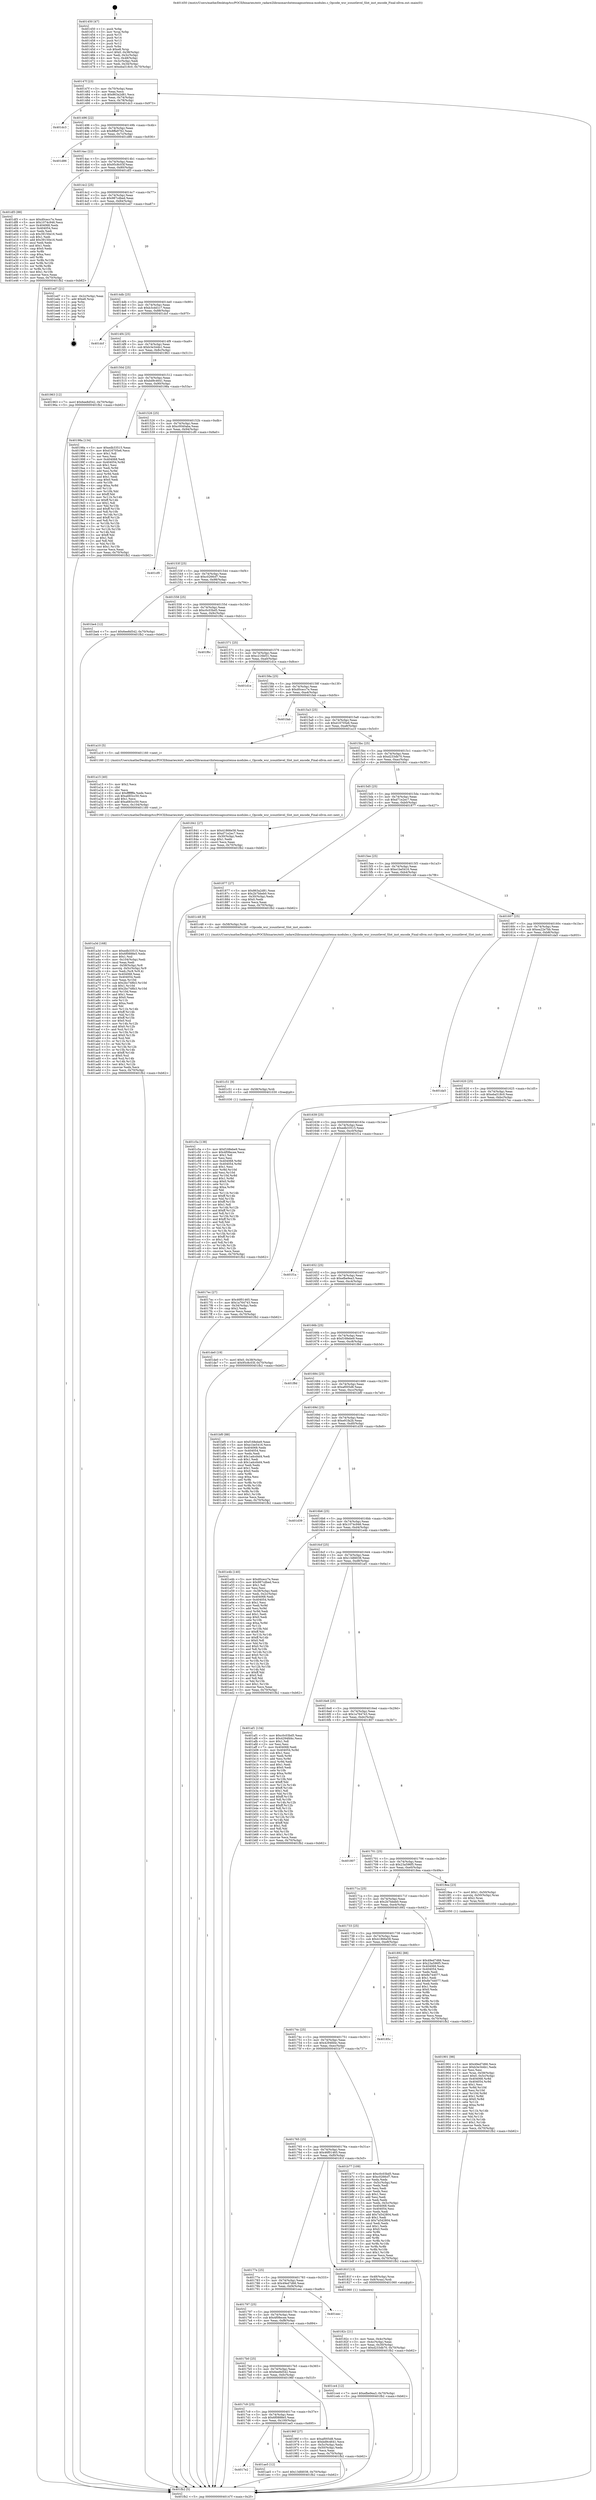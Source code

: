 digraph "0x401450" {
  label = "0x401450 (/mnt/c/Users/mathe/Desktop/tcc/POCII/binaries/extr_radare2librasmarchxtensagnuxtensa-modules.c_Opcode_wsr_icountlevel_Slot_inst_encode_Final-ollvm.out::main(0))"
  labelloc = "t"
  node[shape=record]

  Entry [label="",width=0.3,height=0.3,shape=circle,fillcolor=black,style=filled]
  "0x40147f" [label="{
     0x40147f [23]\l
     | [instrs]\l
     &nbsp;&nbsp;0x40147f \<+3\>: mov -0x70(%rbp),%eax\l
     &nbsp;&nbsp;0x401482 \<+2\>: mov %eax,%ecx\l
     &nbsp;&nbsp;0x401484 \<+6\>: sub $0x863a2d81,%ecx\l
     &nbsp;&nbsp;0x40148a \<+3\>: mov %eax,-0x74(%rbp)\l
     &nbsp;&nbsp;0x40148d \<+3\>: mov %ecx,-0x78(%rbp)\l
     &nbsp;&nbsp;0x401490 \<+6\>: je 0000000000401dc3 \<main+0x973\>\l
  }"]
  "0x401dc3" [label="{
     0x401dc3\l
  }", style=dashed]
  "0x401496" [label="{
     0x401496 [22]\l
     | [instrs]\l
     &nbsp;&nbsp;0x401496 \<+5\>: jmp 000000000040149b \<main+0x4b\>\l
     &nbsp;&nbsp;0x40149b \<+3\>: mov -0x74(%rbp),%eax\l
     &nbsp;&nbsp;0x40149e \<+5\>: sub $0x8ffa9762,%eax\l
     &nbsp;&nbsp;0x4014a3 \<+3\>: mov %eax,-0x7c(%rbp)\l
     &nbsp;&nbsp;0x4014a6 \<+6\>: je 0000000000401d86 \<main+0x936\>\l
  }"]
  Exit [label="",width=0.3,height=0.3,shape=circle,fillcolor=black,style=filled,peripheries=2]
  "0x401d86" [label="{
     0x401d86\l
  }", style=dashed]
  "0x4014ac" [label="{
     0x4014ac [22]\l
     | [instrs]\l
     &nbsp;&nbsp;0x4014ac \<+5\>: jmp 00000000004014b1 \<main+0x61\>\l
     &nbsp;&nbsp;0x4014b1 \<+3\>: mov -0x74(%rbp),%eax\l
     &nbsp;&nbsp;0x4014b4 \<+5\>: sub $0x95c8c03f,%eax\l
     &nbsp;&nbsp;0x4014b9 \<+3\>: mov %eax,-0x80(%rbp)\l
     &nbsp;&nbsp;0x4014bc \<+6\>: je 0000000000401df3 \<main+0x9a3\>\l
  }"]
  "0x401c5a" [label="{
     0x401c5a [138]\l
     | [instrs]\l
     &nbsp;&nbsp;0x401c5a \<+5\>: mov $0xf168ebe9,%eax\l
     &nbsp;&nbsp;0x401c5f \<+5\>: mov $0x4f08ecee,%ecx\l
     &nbsp;&nbsp;0x401c64 \<+2\>: mov $0x1,%dl\l
     &nbsp;&nbsp;0x401c66 \<+2\>: xor %esi,%esi\l
     &nbsp;&nbsp;0x401c68 \<+8\>: mov 0x404068,%r8d\l
     &nbsp;&nbsp;0x401c70 \<+8\>: mov 0x404054,%r9d\l
     &nbsp;&nbsp;0x401c78 \<+3\>: sub $0x1,%esi\l
     &nbsp;&nbsp;0x401c7b \<+3\>: mov %r8d,%r10d\l
     &nbsp;&nbsp;0x401c7e \<+3\>: add %esi,%r10d\l
     &nbsp;&nbsp;0x401c81 \<+4\>: imul %r10d,%r8d\l
     &nbsp;&nbsp;0x401c85 \<+4\>: and $0x1,%r8d\l
     &nbsp;&nbsp;0x401c89 \<+4\>: cmp $0x0,%r8d\l
     &nbsp;&nbsp;0x401c8d \<+4\>: sete %r11b\l
     &nbsp;&nbsp;0x401c91 \<+4\>: cmp $0xa,%r9d\l
     &nbsp;&nbsp;0x401c95 \<+3\>: setl %bl\l
     &nbsp;&nbsp;0x401c98 \<+3\>: mov %r11b,%r14b\l
     &nbsp;&nbsp;0x401c9b \<+4\>: xor $0xff,%r14b\l
     &nbsp;&nbsp;0x401c9f \<+3\>: mov %bl,%r15b\l
     &nbsp;&nbsp;0x401ca2 \<+4\>: xor $0xff,%r15b\l
     &nbsp;&nbsp;0x401ca6 \<+3\>: xor $0x1,%dl\l
     &nbsp;&nbsp;0x401ca9 \<+3\>: mov %r14b,%r12b\l
     &nbsp;&nbsp;0x401cac \<+4\>: and $0xff,%r12b\l
     &nbsp;&nbsp;0x401cb0 \<+3\>: and %dl,%r11b\l
     &nbsp;&nbsp;0x401cb3 \<+3\>: mov %r15b,%r13b\l
     &nbsp;&nbsp;0x401cb6 \<+4\>: and $0xff,%r13b\l
     &nbsp;&nbsp;0x401cba \<+2\>: and %dl,%bl\l
     &nbsp;&nbsp;0x401cbc \<+3\>: or %r11b,%r12b\l
     &nbsp;&nbsp;0x401cbf \<+3\>: or %bl,%r13b\l
     &nbsp;&nbsp;0x401cc2 \<+3\>: xor %r13b,%r12b\l
     &nbsp;&nbsp;0x401cc5 \<+3\>: or %r15b,%r14b\l
     &nbsp;&nbsp;0x401cc8 \<+4\>: xor $0xff,%r14b\l
     &nbsp;&nbsp;0x401ccc \<+3\>: or $0x1,%dl\l
     &nbsp;&nbsp;0x401ccf \<+3\>: and %dl,%r14b\l
     &nbsp;&nbsp;0x401cd2 \<+3\>: or %r14b,%r12b\l
     &nbsp;&nbsp;0x401cd5 \<+4\>: test $0x1,%r12b\l
     &nbsp;&nbsp;0x401cd9 \<+3\>: cmovne %ecx,%eax\l
     &nbsp;&nbsp;0x401cdc \<+3\>: mov %eax,-0x70(%rbp)\l
     &nbsp;&nbsp;0x401cdf \<+5\>: jmp 0000000000401fb2 \<main+0xb62\>\l
  }"]
  "0x401df3" [label="{
     0x401df3 [88]\l
     | [instrs]\l
     &nbsp;&nbsp;0x401df3 \<+5\>: mov $0xd0cecc7e,%eax\l
     &nbsp;&nbsp;0x401df8 \<+5\>: mov $0x1074c946,%ecx\l
     &nbsp;&nbsp;0x401dfd \<+7\>: mov 0x404068,%edx\l
     &nbsp;&nbsp;0x401e04 \<+7\>: mov 0x404054,%esi\l
     &nbsp;&nbsp;0x401e0b \<+2\>: mov %edx,%edi\l
     &nbsp;&nbsp;0x401e0d \<+6\>: sub $0x39150e16,%edi\l
     &nbsp;&nbsp;0x401e13 \<+3\>: sub $0x1,%edi\l
     &nbsp;&nbsp;0x401e16 \<+6\>: add $0x39150e16,%edi\l
     &nbsp;&nbsp;0x401e1c \<+3\>: imul %edi,%edx\l
     &nbsp;&nbsp;0x401e1f \<+3\>: and $0x1,%edx\l
     &nbsp;&nbsp;0x401e22 \<+3\>: cmp $0x0,%edx\l
     &nbsp;&nbsp;0x401e25 \<+4\>: sete %r8b\l
     &nbsp;&nbsp;0x401e29 \<+3\>: cmp $0xa,%esi\l
     &nbsp;&nbsp;0x401e2c \<+4\>: setl %r9b\l
     &nbsp;&nbsp;0x401e30 \<+3\>: mov %r8b,%r10b\l
     &nbsp;&nbsp;0x401e33 \<+3\>: and %r9b,%r10b\l
     &nbsp;&nbsp;0x401e36 \<+3\>: xor %r9b,%r8b\l
     &nbsp;&nbsp;0x401e39 \<+3\>: or %r8b,%r10b\l
     &nbsp;&nbsp;0x401e3c \<+4\>: test $0x1,%r10b\l
     &nbsp;&nbsp;0x401e40 \<+3\>: cmovne %ecx,%eax\l
     &nbsp;&nbsp;0x401e43 \<+3\>: mov %eax,-0x70(%rbp)\l
     &nbsp;&nbsp;0x401e46 \<+5\>: jmp 0000000000401fb2 \<main+0xb62\>\l
  }"]
  "0x4014c2" [label="{
     0x4014c2 [25]\l
     | [instrs]\l
     &nbsp;&nbsp;0x4014c2 \<+5\>: jmp 00000000004014c7 \<main+0x77\>\l
     &nbsp;&nbsp;0x4014c7 \<+3\>: mov -0x74(%rbp),%eax\l
     &nbsp;&nbsp;0x4014ca \<+5\>: sub $0x987cdbed,%eax\l
     &nbsp;&nbsp;0x4014cf \<+6\>: mov %eax,-0x84(%rbp)\l
     &nbsp;&nbsp;0x4014d5 \<+6\>: je 0000000000401ed7 \<main+0xa87\>\l
  }"]
  "0x401c51" [label="{
     0x401c51 [9]\l
     | [instrs]\l
     &nbsp;&nbsp;0x401c51 \<+4\>: mov -0x58(%rbp),%rdi\l
     &nbsp;&nbsp;0x401c55 \<+5\>: call 0000000000401030 \<free@plt\>\l
     | [calls]\l
     &nbsp;&nbsp;0x401030 \{1\} (unknown)\l
  }"]
  "0x401ed7" [label="{
     0x401ed7 [21]\l
     | [instrs]\l
     &nbsp;&nbsp;0x401ed7 \<+3\>: mov -0x2c(%rbp),%eax\l
     &nbsp;&nbsp;0x401eda \<+7\>: add $0xe8,%rsp\l
     &nbsp;&nbsp;0x401ee1 \<+1\>: pop %rbx\l
     &nbsp;&nbsp;0x401ee2 \<+2\>: pop %r12\l
     &nbsp;&nbsp;0x401ee4 \<+2\>: pop %r13\l
     &nbsp;&nbsp;0x401ee6 \<+2\>: pop %r14\l
     &nbsp;&nbsp;0x401ee8 \<+2\>: pop %r15\l
     &nbsp;&nbsp;0x401eea \<+1\>: pop %rbp\l
     &nbsp;&nbsp;0x401eeb \<+1\>: ret\l
  }"]
  "0x4014db" [label="{
     0x4014db [25]\l
     | [instrs]\l
     &nbsp;&nbsp;0x4014db \<+5\>: jmp 00000000004014e0 \<main+0x90\>\l
     &nbsp;&nbsp;0x4014e0 \<+3\>: mov -0x74(%rbp),%eax\l
     &nbsp;&nbsp;0x4014e3 \<+5\>: sub $0xb3cdd1c7,%eax\l
     &nbsp;&nbsp;0x4014e8 \<+6\>: mov %eax,-0x88(%rbp)\l
     &nbsp;&nbsp;0x4014ee \<+6\>: je 0000000000401dcf \<main+0x97f\>\l
  }"]
  "0x4017e2" [label="{
     0x4017e2\l
  }", style=dashed]
  "0x401dcf" [label="{
     0x401dcf\l
  }", style=dashed]
  "0x4014f4" [label="{
     0x4014f4 [25]\l
     | [instrs]\l
     &nbsp;&nbsp;0x4014f4 \<+5\>: jmp 00000000004014f9 \<main+0xa9\>\l
     &nbsp;&nbsp;0x4014f9 \<+3\>: mov -0x74(%rbp),%eax\l
     &nbsp;&nbsp;0x4014fc \<+5\>: sub $0xb3e344b1,%eax\l
     &nbsp;&nbsp;0x401501 \<+6\>: mov %eax,-0x8c(%rbp)\l
     &nbsp;&nbsp;0x401507 \<+6\>: je 0000000000401963 \<main+0x513\>\l
  }"]
  "0x401ae5" [label="{
     0x401ae5 [12]\l
     | [instrs]\l
     &nbsp;&nbsp;0x401ae5 \<+7\>: movl $0x13dfd038,-0x70(%rbp)\l
     &nbsp;&nbsp;0x401aec \<+5\>: jmp 0000000000401fb2 \<main+0xb62\>\l
  }"]
  "0x401963" [label="{
     0x401963 [12]\l
     | [instrs]\l
     &nbsp;&nbsp;0x401963 \<+7\>: movl $0x6ee8d542,-0x70(%rbp)\l
     &nbsp;&nbsp;0x40196a \<+5\>: jmp 0000000000401fb2 \<main+0xb62\>\l
  }"]
  "0x40150d" [label="{
     0x40150d [25]\l
     | [instrs]\l
     &nbsp;&nbsp;0x40150d \<+5\>: jmp 0000000000401512 \<main+0xc2\>\l
     &nbsp;&nbsp;0x401512 \<+3\>: mov -0x74(%rbp),%eax\l
     &nbsp;&nbsp;0x401515 \<+5\>: sub $0xbd9c4641,%eax\l
     &nbsp;&nbsp;0x40151a \<+6\>: mov %eax,-0x90(%rbp)\l
     &nbsp;&nbsp;0x401520 \<+6\>: je 000000000040198a \<main+0x53a\>\l
  }"]
  "0x401a3d" [label="{
     0x401a3d [168]\l
     | [instrs]\l
     &nbsp;&nbsp;0x401a3d \<+5\>: mov $0xedb33515,%ecx\l
     &nbsp;&nbsp;0x401a42 \<+5\>: mov $0x6f0888e5,%edx\l
     &nbsp;&nbsp;0x401a47 \<+3\>: mov $0x1,%sil\l
     &nbsp;&nbsp;0x401a4a \<+6\>: mov -0x104(%rbp),%edi\l
     &nbsp;&nbsp;0x401a50 \<+3\>: imul %eax,%edi\l
     &nbsp;&nbsp;0x401a53 \<+4\>: mov -0x58(%rbp),%r8\l
     &nbsp;&nbsp;0x401a57 \<+4\>: movslq -0x5c(%rbp),%r9\l
     &nbsp;&nbsp;0x401a5b \<+4\>: mov %edi,(%r8,%r9,4)\l
     &nbsp;&nbsp;0x401a5f \<+7\>: mov 0x404068,%eax\l
     &nbsp;&nbsp;0x401a66 \<+7\>: mov 0x404054,%edi\l
     &nbsp;&nbsp;0x401a6d \<+3\>: mov %eax,%r10d\l
     &nbsp;&nbsp;0x401a70 \<+7\>: sub $0x2bc748b3,%r10d\l
     &nbsp;&nbsp;0x401a77 \<+4\>: sub $0x1,%r10d\l
     &nbsp;&nbsp;0x401a7b \<+7\>: add $0x2bc748b3,%r10d\l
     &nbsp;&nbsp;0x401a82 \<+4\>: imul %r10d,%eax\l
     &nbsp;&nbsp;0x401a86 \<+3\>: and $0x1,%eax\l
     &nbsp;&nbsp;0x401a89 \<+3\>: cmp $0x0,%eax\l
     &nbsp;&nbsp;0x401a8c \<+4\>: sete %r11b\l
     &nbsp;&nbsp;0x401a90 \<+3\>: cmp $0xa,%edi\l
     &nbsp;&nbsp;0x401a93 \<+3\>: setl %bl\l
     &nbsp;&nbsp;0x401a96 \<+3\>: mov %r11b,%r14b\l
     &nbsp;&nbsp;0x401a99 \<+4\>: xor $0xff,%r14b\l
     &nbsp;&nbsp;0x401a9d \<+3\>: mov %bl,%r15b\l
     &nbsp;&nbsp;0x401aa0 \<+4\>: xor $0xff,%r15b\l
     &nbsp;&nbsp;0x401aa4 \<+4\>: xor $0x0,%sil\l
     &nbsp;&nbsp;0x401aa8 \<+3\>: mov %r14b,%r12b\l
     &nbsp;&nbsp;0x401aab \<+4\>: and $0x0,%r12b\l
     &nbsp;&nbsp;0x401aaf \<+3\>: and %sil,%r11b\l
     &nbsp;&nbsp;0x401ab2 \<+3\>: mov %r15b,%r13b\l
     &nbsp;&nbsp;0x401ab5 \<+4\>: and $0x0,%r13b\l
     &nbsp;&nbsp;0x401ab9 \<+3\>: and %sil,%bl\l
     &nbsp;&nbsp;0x401abc \<+3\>: or %r11b,%r12b\l
     &nbsp;&nbsp;0x401abf \<+3\>: or %bl,%r13b\l
     &nbsp;&nbsp;0x401ac2 \<+3\>: xor %r13b,%r12b\l
     &nbsp;&nbsp;0x401ac5 \<+3\>: or %r15b,%r14b\l
     &nbsp;&nbsp;0x401ac8 \<+4\>: xor $0xff,%r14b\l
     &nbsp;&nbsp;0x401acc \<+4\>: or $0x0,%sil\l
     &nbsp;&nbsp;0x401ad0 \<+3\>: and %sil,%r14b\l
     &nbsp;&nbsp;0x401ad3 \<+3\>: or %r14b,%r12b\l
     &nbsp;&nbsp;0x401ad6 \<+4\>: test $0x1,%r12b\l
     &nbsp;&nbsp;0x401ada \<+3\>: cmovne %edx,%ecx\l
     &nbsp;&nbsp;0x401add \<+3\>: mov %ecx,-0x70(%rbp)\l
     &nbsp;&nbsp;0x401ae0 \<+5\>: jmp 0000000000401fb2 \<main+0xb62\>\l
  }"]
  "0x40198a" [label="{
     0x40198a [134]\l
     | [instrs]\l
     &nbsp;&nbsp;0x40198a \<+5\>: mov $0xedb33515,%eax\l
     &nbsp;&nbsp;0x40198f \<+5\>: mov $0xd16705e6,%ecx\l
     &nbsp;&nbsp;0x401994 \<+2\>: mov $0x1,%dl\l
     &nbsp;&nbsp;0x401996 \<+2\>: xor %esi,%esi\l
     &nbsp;&nbsp;0x401998 \<+7\>: mov 0x404068,%edi\l
     &nbsp;&nbsp;0x40199f \<+8\>: mov 0x404054,%r8d\l
     &nbsp;&nbsp;0x4019a7 \<+3\>: sub $0x1,%esi\l
     &nbsp;&nbsp;0x4019aa \<+3\>: mov %edi,%r9d\l
     &nbsp;&nbsp;0x4019ad \<+3\>: add %esi,%r9d\l
     &nbsp;&nbsp;0x4019b0 \<+4\>: imul %r9d,%edi\l
     &nbsp;&nbsp;0x4019b4 \<+3\>: and $0x1,%edi\l
     &nbsp;&nbsp;0x4019b7 \<+3\>: cmp $0x0,%edi\l
     &nbsp;&nbsp;0x4019ba \<+4\>: sete %r10b\l
     &nbsp;&nbsp;0x4019be \<+4\>: cmp $0xa,%r8d\l
     &nbsp;&nbsp;0x4019c2 \<+4\>: setl %r11b\l
     &nbsp;&nbsp;0x4019c6 \<+3\>: mov %r10b,%bl\l
     &nbsp;&nbsp;0x4019c9 \<+3\>: xor $0xff,%bl\l
     &nbsp;&nbsp;0x4019cc \<+3\>: mov %r11b,%r14b\l
     &nbsp;&nbsp;0x4019cf \<+4\>: xor $0xff,%r14b\l
     &nbsp;&nbsp;0x4019d3 \<+3\>: xor $0x1,%dl\l
     &nbsp;&nbsp;0x4019d6 \<+3\>: mov %bl,%r15b\l
     &nbsp;&nbsp;0x4019d9 \<+4\>: and $0xff,%r15b\l
     &nbsp;&nbsp;0x4019dd \<+3\>: and %dl,%r10b\l
     &nbsp;&nbsp;0x4019e0 \<+3\>: mov %r14b,%r12b\l
     &nbsp;&nbsp;0x4019e3 \<+4\>: and $0xff,%r12b\l
     &nbsp;&nbsp;0x4019e7 \<+3\>: and %dl,%r11b\l
     &nbsp;&nbsp;0x4019ea \<+3\>: or %r10b,%r15b\l
     &nbsp;&nbsp;0x4019ed \<+3\>: or %r11b,%r12b\l
     &nbsp;&nbsp;0x4019f0 \<+3\>: xor %r12b,%r15b\l
     &nbsp;&nbsp;0x4019f3 \<+3\>: or %r14b,%bl\l
     &nbsp;&nbsp;0x4019f6 \<+3\>: xor $0xff,%bl\l
     &nbsp;&nbsp;0x4019f9 \<+3\>: or $0x1,%dl\l
     &nbsp;&nbsp;0x4019fc \<+2\>: and %dl,%bl\l
     &nbsp;&nbsp;0x4019fe \<+3\>: or %bl,%r15b\l
     &nbsp;&nbsp;0x401a01 \<+4\>: test $0x1,%r15b\l
     &nbsp;&nbsp;0x401a05 \<+3\>: cmovne %ecx,%eax\l
     &nbsp;&nbsp;0x401a08 \<+3\>: mov %eax,-0x70(%rbp)\l
     &nbsp;&nbsp;0x401a0b \<+5\>: jmp 0000000000401fb2 \<main+0xb62\>\l
  }"]
  "0x401526" [label="{
     0x401526 [25]\l
     | [instrs]\l
     &nbsp;&nbsp;0x401526 \<+5\>: jmp 000000000040152b \<main+0xdb\>\l
     &nbsp;&nbsp;0x40152b \<+3\>: mov -0x74(%rbp),%eax\l
     &nbsp;&nbsp;0x40152e \<+5\>: sub $0xc0040aba,%eax\l
     &nbsp;&nbsp;0x401533 \<+6\>: mov %eax,-0x94(%rbp)\l
     &nbsp;&nbsp;0x401539 \<+6\>: je 0000000000401cf0 \<main+0x8a0\>\l
  }"]
  "0x401a15" [label="{
     0x401a15 [40]\l
     | [instrs]\l
     &nbsp;&nbsp;0x401a15 \<+5\>: mov $0x2,%ecx\l
     &nbsp;&nbsp;0x401a1a \<+1\>: cltd\l
     &nbsp;&nbsp;0x401a1b \<+2\>: idiv %ecx\l
     &nbsp;&nbsp;0x401a1d \<+6\>: imul $0xfffffffe,%edx,%ecx\l
     &nbsp;&nbsp;0x401a23 \<+6\>: sub $0xa683cc50,%ecx\l
     &nbsp;&nbsp;0x401a29 \<+3\>: add $0x1,%ecx\l
     &nbsp;&nbsp;0x401a2c \<+6\>: add $0xa683cc50,%ecx\l
     &nbsp;&nbsp;0x401a32 \<+6\>: mov %ecx,-0x104(%rbp)\l
     &nbsp;&nbsp;0x401a38 \<+5\>: call 0000000000401160 \<next_i\>\l
     | [calls]\l
     &nbsp;&nbsp;0x401160 \{1\} (/mnt/c/Users/mathe/Desktop/tcc/POCII/binaries/extr_radare2librasmarchxtensagnuxtensa-modules.c_Opcode_wsr_icountlevel_Slot_inst_encode_Final-ollvm.out::next_i)\l
  }"]
  "0x401cf0" [label="{
     0x401cf0\l
  }", style=dashed]
  "0x40153f" [label="{
     0x40153f [25]\l
     | [instrs]\l
     &nbsp;&nbsp;0x40153f \<+5\>: jmp 0000000000401544 \<main+0xf4\>\l
     &nbsp;&nbsp;0x401544 \<+3\>: mov -0x74(%rbp),%eax\l
     &nbsp;&nbsp;0x401547 \<+5\>: sub $0xc0266cf7,%eax\l
     &nbsp;&nbsp;0x40154c \<+6\>: mov %eax,-0x98(%rbp)\l
     &nbsp;&nbsp;0x401552 \<+6\>: je 0000000000401be4 \<main+0x794\>\l
  }"]
  "0x4017c9" [label="{
     0x4017c9 [25]\l
     | [instrs]\l
     &nbsp;&nbsp;0x4017c9 \<+5\>: jmp 00000000004017ce \<main+0x37e\>\l
     &nbsp;&nbsp;0x4017ce \<+3\>: mov -0x74(%rbp),%eax\l
     &nbsp;&nbsp;0x4017d1 \<+5\>: sub $0x6f0888e5,%eax\l
     &nbsp;&nbsp;0x4017d6 \<+6\>: mov %eax,-0x100(%rbp)\l
     &nbsp;&nbsp;0x4017dc \<+6\>: je 0000000000401ae5 \<main+0x695\>\l
  }"]
  "0x401be4" [label="{
     0x401be4 [12]\l
     | [instrs]\l
     &nbsp;&nbsp;0x401be4 \<+7\>: movl $0x6ee8d542,-0x70(%rbp)\l
     &nbsp;&nbsp;0x401beb \<+5\>: jmp 0000000000401fb2 \<main+0xb62\>\l
  }"]
  "0x401558" [label="{
     0x401558 [25]\l
     | [instrs]\l
     &nbsp;&nbsp;0x401558 \<+5\>: jmp 000000000040155d \<main+0x10d\>\l
     &nbsp;&nbsp;0x40155d \<+3\>: mov -0x74(%rbp),%eax\l
     &nbsp;&nbsp;0x401560 \<+5\>: sub $0xc0c03bd5,%eax\l
     &nbsp;&nbsp;0x401565 \<+6\>: mov %eax,-0x9c(%rbp)\l
     &nbsp;&nbsp;0x40156b \<+6\>: je 0000000000401f6c \<main+0xb1c\>\l
  }"]
  "0x40196f" [label="{
     0x40196f [27]\l
     | [instrs]\l
     &nbsp;&nbsp;0x40196f \<+5\>: mov $0xaf005d8,%eax\l
     &nbsp;&nbsp;0x401974 \<+5\>: mov $0xbd9c4641,%ecx\l
     &nbsp;&nbsp;0x401979 \<+3\>: mov -0x5c(%rbp),%edx\l
     &nbsp;&nbsp;0x40197c \<+3\>: cmp -0x50(%rbp),%edx\l
     &nbsp;&nbsp;0x40197f \<+3\>: cmovl %ecx,%eax\l
     &nbsp;&nbsp;0x401982 \<+3\>: mov %eax,-0x70(%rbp)\l
     &nbsp;&nbsp;0x401985 \<+5\>: jmp 0000000000401fb2 \<main+0xb62\>\l
  }"]
  "0x401f6c" [label="{
     0x401f6c\l
  }", style=dashed]
  "0x401571" [label="{
     0x401571 [25]\l
     | [instrs]\l
     &nbsp;&nbsp;0x401571 \<+5\>: jmp 0000000000401576 \<main+0x126\>\l
     &nbsp;&nbsp;0x401576 \<+3\>: mov -0x74(%rbp),%eax\l
     &nbsp;&nbsp;0x401579 \<+5\>: sub $0xc216bf31,%eax\l
     &nbsp;&nbsp;0x40157e \<+6\>: mov %eax,-0xa0(%rbp)\l
     &nbsp;&nbsp;0x401584 \<+6\>: je 0000000000401d1e \<main+0x8ce\>\l
  }"]
  "0x4017b0" [label="{
     0x4017b0 [25]\l
     | [instrs]\l
     &nbsp;&nbsp;0x4017b0 \<+5\>: jmp 00000000004017b5 \<main+0x365\>\l
     &nbsp;&nbsp;0x4017b5 \<+3\>: mov -0x74(%rbp),%eax\l
     &nbsp;&nbsp;0x4017b8 \<+5\>: sub $0x6ee8d542,%eax\l
     &nbsp;&nbsp;0x4017bd \<+6\>: mov %eax,-0xfc(%rbp)\l
     &nbsp;&nbsp;0x4017c3 \<+6\>: je 000000000040196f \<main+0x51f\>\l
  }"]
  "0x401d1e" [label="{
     0x401d1e\l
  }", style=dashed]
  "0x40158a" [label="{
     0x40158a [25]\l
     | [instrs]\l
     &nbsp;&nbsp;0x40158a \<+5\>: jmp 000000000040158f \<main+0x13f\>\l
     &nbsp;&nbsp;0x40158f \<+3\>: mov -0x74(%rbp),%eax\l
     &nbsp;&nbsp;0x401592 \<+5\>: sub $0xd0cecc7e,%eax\l
     &nbsp;&nbsp;0x401597 \<+6\>: mov %eax,-0xa4(%rbp)\l
     &nbsp;&nbsp;0x40159d \<+6\>: je 0000000000401fab \<main+0xb5b\>\l
  }"]
  "0x401ce4" [label="{
     0x401ce4 [12]\l
     | [instrs]\l
     &nbsp;&nbsp;0x401ce4 \<+7\>: movl $0xefbe9ea3,-0x70(%rbp)\l
     &nbsp;&nbsp;0x401ceb \<+5\>: jmp 0000000000401fb2 \<main+0xb62\>\l
  }"]
  "0x401fab" [label="{
     0x401fab\l
  }", style=dashed]
  "0x4015a3" [label="{
     0x4015a3 [25]\l
     | [instrs]\l
     &nbsp;&nbsp;0x4015a3 \<+5\>: jmp 00000000004015a8 \<main+0x158\>\l
     &nbsp;&nbsp;0x4015a8 \<+3\>: mov -0x74(%rbp),%eax\l
     &nbsp;&nbsp;0x4015ab \<+5\>: sub $0xd16705e6,%eax\l
     &nbsp;&nbsp;0x4015b0 \<+6\>: mov %eax,-0xa8(%rbp)\l
     &nbsp;&nbsp;0x4015b6 \<+6\>: je 0000000000401a10 \<main+0x5c0\>\l
  }"]
  "0x401797" [label="{
     0x401797 [25]\l
     | [instrs]\l
     &nbsp;&nbsp;0x401797 \<+5\>: jmp 000000000040179c \<main+0x34c\>\l
     &nbsp;&nbsp;0x40179c \<+3\>: mov -0x74(%rbp),%eax\l
     &nbsp;&nbsp;0x40179f \<+5\>: sub $0x4f08ecee,%eax\l
     &nbsp;&nbsp;0x4017a4 \<+6\>: mov %eax,-0xf8(%rbp)\l
     &nbsp;&nbsp;0x4017aa \<+6\>: je 0000000000401ce4 \<main+0x894\>\l
  }"]
  "0x401a10" [label="{
     0x401a10 [5]\l
     | [instrs]\l
     &nbsp;&nbsp;0x401a10 \<+5\>: call 0000000000401160 \<next_i\>\l
     | [calls]\l
     &nbsp;&nbsp;0x401160 \{1\} (/mnt/c/Users/mathe/Desktop/tcc/POCII/binaries/extr_radare2librasmarchxtensagnuxtensa-modules.c_Opcode_wsr_icountlevel_Slot_inst_encode_Final-ollvm.out::next_i)\l
  }"]
  "0x4015bc" [label="{
     0x4015bc [25]\l
     | [instrs]\l
     &nbsp;&nbsp;0x4015bc \<+5\>: jmp 00000000004015c1 \<main+0x171\>\l
     &nbsp;&nbsp;0x4015c1 \<+3\>: mov -0x74(%rbp),%eax\l
     &nbsp;&nbsp;0x4015c4 \<+5\>: sub $0xd233db70,%eax\l
     &nbsp;&nbsp;0x4015c9 \<+6\>: mov %eax,-0xac(%rbp)\l
     &nbsp;&nbsp;0x4015cf \<+6\>: je 0000000000401841 \<main+0x3f1\>\l
  }"]
  "0x401eec" [label="{
     0x401eec\l
  }", style=dashed]
  "0x401841" [label="{
     0x401841 [27]\l
     | [instrs]\l
     &nbsp;&nbsp;0x401841 \<+5\>: mov $0x41866e58,%eax\l
     &nbsp;&nbsp;0x401846 \<+5\>: mov $0xd71e2ec7,%ecx\l
     &nbsp;&nbsp;0x40184b \<+3\>: mov -0x30(%rbp),%edx\l
     &nbsp;&nbsp;0x40184e \<+3\>: cmp $0x1,%edx\l
     &nbsp;&nbsp;0x401851 \<+3\>: cmovl %ecx,%eax\l
     &nbsp;&nbsp;0x401854 \<+3\>: mov %eax,-0x70(%rbp)\l
     &nbsp;&nbsp;0x401857 \<+5\>: jmp 0000000000401fb2 \<main+0xb62\>\l
  }"]
  "0x4015d5" [label="{
     0x4015d5 [25]\l
     | [instrs]\l
     &nbsp;&nbsp;0x4015d5 \<+5\>: jmp 00000000004015da \<main+0x18a\>\l
     &nbsp;&nbsp;0x4015da \<+3\>: mov -0x74(%rbp),%eax\l
     &nbsp;&nbsp;0x4015dd \<+5\>: sub $0xd71e2ec7,%eax\l
     &nbsp;&nbsp;0x4015e2 \<+6\>: mov %eax,-0xb0(%rbp)\l
     &nbsp;&nbsp;0x4015e8 \<+6\>: je 0000000000401877 \<main+0x427\>\l
  }"]
  "0x401901" [label="{
     0x401901 [98]\l
     | [instrs]\l
     &nbsp;&nbsp;0x401901 \<+5\>: mov $0x49ed7d66,%ecx\l
     &nbsp;&nbsp;0x401906 \<+5\>: mov $0xb3e344b1,%edx\l
     &nbsp;&nbsp;0x40190b \<+2\>: xor %esi,%esi\l
     &nbsp;&nbsp;0x40190d \<+4\>: mov %rax,-0x58(%rbp)\l
     &nbsp;&nbsp;0x401911 \<+7\>: movl $0x0,-0x5c(%rbp)\l
     &nbsp;&nbsp;0x401918 \<+8\>: mov 0x404068,%r8d\l
     &nbsp;&nbsp;0x401920 \<+8\>: mov 0x404054,%r9d\l
     &nbsp;&nbsp;0x401928 \<+3\>: sub $0x1,%esi\l
     &nbsp;&nbsp;0x40192b \<+3\>: mov %r8d,%r10d\l
     &nbsp;&nbsp;0x40192e \<+3\>: add %esi,%r10d\l
     &nbsp;&nbsp;0x401931 \<+4\>: imul %r10d,%r8d\l
     &nbsp;&nbsp;0x401935 \<+4\>: and $0x1,%r8d\l
     &nbsp;&nbsp;0x401939 \<+4\>: cmp $0x0,%r8d\l
     &nbsp;&nbsp;0x40193d \<+4\>: sete %r11b\l
     &nbsp;&nbsp;0x401941 \<+4\>: cmp $0xa,%r9d\l
     &nbsp;&nbsp;0x401945 \<+3\>: setl %bl\l
     &nbsp;&nbsp;0x401948 \<+3\>: mov %r11b,%r14b\l
     &nbsp;&nbsp;0x40194b \<+3\>: and %bl,%r14b\l
     &nbsp;&nbsp;0x40194e \<+3\>: xor %bl,%r11b\l
     &nbsp;&nbsp;0x401951 \<+3\>: or %r11b,%r14b\l
     &nbsp;&nbsp;0x401954 \<+4\>: test $0x1,%r14b\l
     &nbsp;&nbsp;0x401958 \<+3\>: cmovne %edx,%ecx\l
     &nbsp;&nbsp;0x40195b \<+3\>: mov %ecx,-0x70(%rbp)\l
     &nbsp;&nbsp;0x40195e \<+5\>: jmp 0000000000401fb2 \<main+0xb62\>\l
  }"]
  "0x401877" [label="{
     0x401877 [27]\l
     | [instrs]\l
     &nbsp;&nbsp;0x401877 \<+5\>: mov $0x863a2d81,%eax\l
     &nbsp;&nbsp;0x40187c \<+5\>: mov $0x2b7bbeb0,%ecx\l
     &nbsp;&nbsp;0x401881 \<+3\>: mov -0x30(%rbp),%edx\l
     &nbsp;&nbsp;0x401884 \<+3\>: cmp $0x0,%edx\l
     &nbsp;&nbsp;0x401887 \<+3\>: cmove %ecx,%eax\l
     &nbsp;&nbsp;0x40188a \<+3\>: mov %eax,-0x70(%rbp)\l
     &nbsp;&nbsp;0x40188d \<+5\>: jmp 0000000000401fb2 \<main+0xb62\>\l
  }"]
  "0x4015ee" [label="{
     0x4015ee [25]\l
     | [instrs]\l
     &nbsp;&nbsp;0x4015ee \<+5\>: jmp 00000000004015f3 \<main+0x1a3\>\l
     &nbsp;&nbsp;0x4015f3 \<+3\>: mov -0x74(%rbp),%eax\l
     &nbsp;&nbsp;0x4015f6 \<+5\>: sub $0xe1be5416,%eax\l
     &nbsp;&nbsp;0x4015fb \<+6\>: mov %eax,-0xb4(%rbp)\l
     &nbsp;&nbsp;0x401601 \<+6\>: je 0000000000401c48 \<main+0x7f8\>\l
  }"]
  "0x40182c" [label="{
     0x40182c [21]\l
     | [instrs]\l
     &nbsp;&nbsp;0x40182c \<+3\>: mov %eax,-0x4c(%rbp)\l
     &nbsp;&nbsp;0x40182f \<+3\>: mov -0x4c(%rbp),%eax\l
     &nbsp;&nbsp;0x401832 \<+3\>: mov %eax,-0x30(%rbp)\l
     &nbsp;&nbsp;0x401835 \<+7\>: movl $0xd233db70,-0x70(%rbp)\l
     &nbsp;&nbsp;0x40183c \<+5\>: jmp 0000000000401fb2 \<main+0xb62\>\l
  }"]
  "0x401c48" [label="{
     0x401c48 [9]\l
     | [instrs]\l
     &nbsp;&nbsp;0x401c48 \<+4\>: mov -0x58(%rbp),%rdi\l
     &nbsp;&nbsp;0x401c4c \<+5\>: call 0000000000401240 \<Opcode_wsr_icountlevel_Slot_inst_encode\>\l
     | [calls]\l
     &nbsp;&nbsp;0x401240 \{1\} (/mnt/c/Users/mathe/Desktop/tcc/POCII/binaries/extr_radare2librasmarchxtensagnuxtensa-modules.c_Opcode_wsr_icountlevel_Slot_inst_encode_Final-ollvm.out::Opcode_wsr_icountlevel_Slot_inst_encode)\l
  }"]
  "0x401607" [label="{
     0x401607 [25]\l
     | [instrs]\l
     &nbsp;&nbsp;0x401607 \<+5\>: jmp 000000000040160c \<main+0x1bc\>\l
     &nbsp;&nbsp;0x40160c \<+3\>: mov -0x74(%rbp),%eax\l
     &nbsp;&nbsp;0x40160f \<+5\>: sub $0xea22e7bb,%eax\l
     &nbsp;&nbsp;0x401614 \<+6\>: mov %eax,-0xb8(%rbp)\l
     &nbsp;&nbsp;0x40161a \<+6\>: je 0000000000401da5 \<main+0x955\>\l
  }"]
  "0x40177e" [label="{
     0x40177e [25]\l
     | [instrs]\l
     &nbsp;&nbsp;0x40177e \<+5\>: jmp 0000000000401783 \<main+0x333\>\l
     &nbsp;&nbsp;0x401783 \<+3\>: mov -0x74(%rbp),%eax\l
     &nbsp;&nbsp;0x401786 \<+5\>: sub $0x49ed7d66,%eax\l
     &nbsp;&nbsp;0x40178b \<+6\>: mov %eax,-0xf4(%rbp)\l
     &nbsp;&nbsp;0x401791 \<+6\>: je 0000000000401eec \<main+0xa9c\>\l
  }"]
  "0x401da5" [label="{
     0x401da5\l
  }", style=dashed]
  "0x401620" [label="{
     0x401620 [25]\l
     | [instrs]\l
     &nbsp;&nbsp;0x401620 \<+5\>: jmp 0000000000401625 \<main+0x1d5\>\l
     &nbsp;&nbsp;0x401625 \<+3\>: mov -0x74(%rbp),%eax\l
     &nbsp;&nbsp;0x401628 \<+5\>: sub $0xeba518c0,%eax\l
     &nbsp;&nbsp;0x40162d \<+6\>: mov %eax,-0xbc(%rbp)\l
     &nbsp;&nbsp;0x401633 \<+6\>: je 00000000004017ec \<main+0x39c\>\l
  }"]
  "0x40181f" [label="{
     0x40181f [13]\l
     | [instrs]\l
     &nbsp;&nbsp;0x40181f \<+4\>: mov -0x48(%rbp),%rax\l
     &nbsp;&nbsp;0x401823 \<+4\>: mov 0x8(%rax),%rdi\l
     &nbsp;&nbsp;0x401827 \<+5\>: call 0000000000401060 \<atoi@plt\>\l
     | [calls]\l
     &nbsp;&nbsp;0x401060 \{1\} (unknown)\l
  }"]
  "0x4017ec" [label="{
     0x4017ec [27]\l
     | [instrs]\l
     &nbsp;&nbsp;0x4017ec \<+5\>: mov $0x46f01465,%eax\l
     &nbsp;&nbsp;0x4017f1 \<+5\>: mov $0x1a764743,%ecx\l
     &nbsp;&nbsp;0x4017f6 \<+3\>: mov -0x34(%rbp),%edx\l
     &nbsp;&nbsp;0x4017f9 \<+3\>: cmp $0x2,%edx\l
     &nbsp;&nbsp;0x4017fc \<+3\>: cmovne %ecx,%eax\l
     &nbsp;&nbsp;0x4017ff \<+3\>: mov %eax,-0x70(%rbp)\l
     &nbsp;&nbsp;0x401802 \<+5\>: jmp 0000000000401fb2 \<main+0xb62\>\l
  }"]
  "0x401639" [label="{
     0x401639 [25]\l
     | [instrs]\l
     &nbsp;&nbsp;0x401639 \<+5\>: jmp 000000000040163e \<main+0x1ee\>\l
     &nbsp;&nbsp;0x40163e \<+3\>: mov -0x74(%rbp),%eax\l
     &nbsp;&nbsp;0x401641 \<+5\>: sub $0xedb33515,%eax\l
     &nbsp;&nbsp;0x401646 \<+6\>: mov %eax,-0xc0(%rbp)\l
     &nbsp;&nbsp;0x40164c \<+6\>: je 0000000000401f1a \<main+0xaca\>\l
  }"]
  "0x401fb2" [label="{
     0x401fb2 [5]\l
     | [instrs]\l
     &nbsp;&nbsp;0x401fb2 \<+5\>: jmp 000000000040147f \<main+0x2f\>\l
  }"]
  "0x401450" [label="{
     0x401450 [47]\l
     | [instrs]\l
     &nbsp;&nbsp;0x401450 \<+1\>: push %rbp\l
     &nbsp;&nbsp;0x401451 \<+3\>: mov %rsp,%rbp\l
     &nbsp;&nbsp;0x401454 \<+2\>: push %r15\l
     &nbsp;&nbsp;0x401456 \<+2\>: push %r14\l
     &nbsp;&nbsp;0x401458 \<+2\>: push %r13\l
     &nbsp;&nbsp;0x40145a \<+2\>: push %r12\l
     &nbsp;&nbsp;0x40145c \<+1\>: push %rbx\l
     &nbsp;&nbsp;0x40145d \<+7\>: sub $0xe8,%rsp\l
     &nbsp;&nbsp;0x401464 \<+7\>: movl $0x0,-0x38(%rbp)\l
     &nbsp;&nbsp;0x40146b \<+3\>: mov %edi,-0x3c(%rbp)\l
     &nbsp;&nbsp;0x40146e \<+4\>: mov %rsi,-0x48(%rbp)\l
     &nbsp;&nbsp;0x401472 \<+3\>: mov -0x3c(%rbp),%edi\l
     &nbsp;&nbsp;0x401475 \<+3\>: mov %edi,-0x34(%rbp)\l
     &nbsp;&nbsp;0x401478 \<+7\>: movl $0xeba518c0,-0x70(%rbp)\l
  }"]
  "0x401765" [label="{
     0x401765 [25]\l
     | [instrs]\l
     &nbsp;&nbsp;0x401765 \<+5\>: jmp 000000000040176a \<main+0x31a\>\l
     &nbsp;&nbsp;0x40176a \<+3\>: mov -0x74(%rbp),%eax\l
     &nbsp;&nbsp;0x40176d \<+5\>: sub $0x46f01465,%eax\l
     &nbsp;&nbsp;0x401772 \<+6\>: mov %eax,-0xf0(%rbp)\l
     &nbsp;&nbsp;0x401778 \<+6\>: je 000000000040181f \<main+0x3cf\>\l
  }"]
  "0x401f1a" [label="{
     0x401f1a\l
  }", style=dashed]
  "0x401652" [label="{
     0x401652 [25]\l
     | [instrs]\l
     &nbsp;&nbsp;0x401652 \<+5\>: jmp 0000000000401657 \<main+0x207\>\l
     &nbsp;&nbsp;0x401657 \<+3\>: mov -0x74(%rbp),%eax\l
     &nbsp;&nbsp;0x40165a \<+5\>: sub $0xefbe9ea3,%eax\l
     &nbsp;&nbsp;0x40165f \<+6\>: mov %eax,-0xc4(%rbp)\l
     &nbsp;&nbsp;0x401665 \<+6\>: je 0000000000401de0 \<main+0x990\>\l
  }"]
  "0x401b77" [label="{
     0x401b77 [109]\l
     | [instrs]\l
     &nbsp;&nbsp;0x401b77 \<+5\>: mov $0xc0c03bd5,%eax\l
     &nbsp;&nbsp;0x401b7c \<+5\>: mov $0xc0266cf7,%ecx\l
     &nbsp;&nbsp;0x401b81 \<+2\>: xor %edx,%edx\l
     &nbsp;&nbsp;0x401b83 \<+3\>: mov -0x5c(%rbp),%esi\l
     &nbsp;&nbsp;0x401b86 \<+2\>: mov %edx,%edi\l
     &nbsp;&nbsp;0x401b88 \<+2\>: sub %esi,%edi\l
     &nbsp;&nbsp;0x401b8a \<+2\>: mov %edx,%esi\l
     &nbsp;&nbsp;0x401b8c \<+3\>: sub $0x1,%esi\l
     &nbsp;&nbsp;0x401b8f \<+2\>: add %esi,%edi\l
     &nbsp;&nbsp;0x401b91 \<+2\>: sub %edi,%edx\l
     &nbsp;&nbsp;0x401b93 \<+3\>: mov %edx,-0x5c(%rbp)\l
     &nbsp;&nbsp;0x401b96 \<+7\>: mov 0x404068,%edx\l
     &nbsp;&nbsp;0x401b9d \<+7\>: mov 0x404054,%esi\l
     &nbsp;&nbsp;0x401ba4 \<+2\>: mov %edx,%edi\l
     &nbsp;&nbsp;0x401ba6 \<+6\>: add $0x7a542804,%edi\l
     &nbsp;&nbsp;0x401bac \<+3\>: sub $0x1,%edi\l
     &nbsp;&nbsp;0x401baf \<+6\>: sub $0x7a542804,%edi\l
     &nbsp;&nbsp;0x401bb5 \<+3\>: imul %edi,%edx\l
     &nbsp;&nbsp;0x401bb8 \<+3\>: and $0x1,%edx\l
     &nbsp;&nbsp;0x401bbb \<+3\>: cmp $0x0,%edx\l
     &nbsp;&nbsp;0x401bbe \<+4\>: sete %r8b\l
     &nbsp;&nbsp;0x401bc2 \<+3\>: cmp $0xa,%esi\l
     &nbsp;&nbsp;0x401bc5 \<+4\>: setl %r9b\l
     &nbsp;&nbsp;0x401bc9 \<+3\>: mov %r8b,%r10b\l
     &nbsp;&nbsp;0x401bcc \<+3\>: and %r9b,%r10b\l
     &nbsp;&nbsp;0x401bcf \<+3\>: xor %r9b,%r8b\l
     &nbsp;&nbsp;0x401bd2 \<+3\>: or %r8b,%r10b\l
     &nbsp;&nbsp;0x401bd5 \<+4\>: test $0x1,%r10b\l
     &nbsp;&nbsp;0x401bd9 \<+3\>: cmovne %ecx,%eax\l
     &nbsp;&nbsp;0x401bdc \<+3\>: mov %eax,-0x70(%rbp)\l
     &nbsp;&nbsp;0x401bdf \<+5\>: jmp 0000000000401fb2 \<main+0xb62\>\l
  }"]
  "0x401de0" [label="{
     0x401de0 [19]\l
     | [instrs]\l
     &nbsp;&nbsp;0x401de0 \<+7\>: movl $0x0,-0x38(%rbp)\l
     &nbsp;&nbsp;0x401de7 \<+7\>: movl $0x95c8c03f,-0x70(%rbp)\l
     &nbsp;&nbsp;0x401dee \<+5\>: jmp 0000000000401fb2 \<main+0xb62\>\l
  }"]
  "0x40166b" [label="{
     0x40166b [25]\l
     | [instrs]\l
     &nbsp;&nbsp;0x40166b \<+5\>: jmp 0000000000401670 \<main+0x220\>\l
     &nbsp;&nbsp;0x401670 \<+3\>: mov -0x74(%rbp),%eax\l
     &nbsp;&nbsp;0x401673 \<+5\>: sub $0xf168ebe9,%eax\l
     &nbsp;&nbsp;0x401678 \<+6\>: mov %eax,-0xc8(%rbp)\l
     &nbsp;&nbsp;0x40167e \<+6\>: je 0000000000401f8d \<main+0xb3d\>\l
  }"]
  "0x40174c" [label="{
     0x40174c [25]\l
     | [instrs]\l
     &nbsp;&nbsp;0x40174c \<+5\>: jmp 0000000000401751 \<main+0x301\>\l
     &nbsp;&nbsp;0x401751 \<+3\>: mov -0x74(%rbp),%eax\l
     &nbsp;&nbsp;0x401754 \<+5\>: sub $0x4294fd4c,%eax\l
     &nbsp;&nbsp;0x401759 \<+6\>: mov %eax,-0xec(%rbp)\l
     &nbsp;&nbsp;0x40175f \<+6\>: je 0000000000401b77 \<main+0x727\>\l
  }"]
  "0x401f8d" [label="{
     0x401f8d\l
  }", style=dashed]
  "0x401684" [label="{
     0x401684 [25]\l
     | [instrs]\l
     &nbsp;&nbsp;0x401684 \<+5\>: jmp 0000000000401689 \<main+0x239\>\l
     &nbsp;&nbsp;0x401689 \<+3\>: mov -0x74(%rbp),%eax\l
     &nbsp;&nbsp;0x40168c \<+5\>: sub $0xaf005d8,%eax\l
     &nbsp;&nbsp;0x401691 \<+6\>: mov %eax,-0xcc(%rbp)\l
     &nbsp;&nbsp;0x401697 \<+6\>: je 0000000000401bf0 \<main+0x7a0\>\l
  }"]
  "0x40185c" [label="{
     0x40185c\l
  }", style=dashed]
  "0x401bf0" [label="{
     0x401bf0 [88]\l
     | [instrs]\l
     &nbsp;&nbsp;0x401bf0 \<+5\>: mov $0xf168ebe9,%eax\l
     &nbsp;&nbsp;0x401bf5 \<+5\>: mov $0xe1be5416,%ecx\l
     &nbsp;&nbsp;0x401bfa \<+7\>: mov 0x404068,%edx\l
     &nbsp;&nbsp;0x401c01 \<+7\>: mov 0x404054,%esi\l
     &nbsp;&nbsp;0x401c08 \<+2\>: mov %edx,%edi\l
     &nbsp;&nbsp;0x401c0a \<+6\>: add $0x1adcd4d4,%edi\l
     &nbsp;&nbsp;0x401c10 \<+3\>: sub $0x1,%edi\l
     &nbsp;&nbsp;0x401c13 \<+6\>: sub $0x1adcd4d4,%edi\l
     &nbsp;&nbsp;0x401c19 \<+3\>: imul %edi,%edx\l
     &nbsp;&nbsp;0x401c1c \<+3\>: and $0x1,%edx\l
     &nbsp;&nbsp;0x401c1f \<+3\>: cmp $0x0,%edx\l
     &nbsp;&nbsp;0x401c22 \<+4\>: sete %r8b\l
     &nbsp;&nbsp;0x401c26 \<+3\>: cmp $0xa,%esi\l
     &nbsp;&nbsp;0x401c29 \<+4\>: setl %r9b\l
     &nbsp;&nbsp;0x401c2d \<+3\>: mov %r8b,%r10b\l
     &nbsp;&nbsp;0x401c30 \<+3\>: and %r9b,%r10b\l
     &nbsp;&nbsp;0x401c33 \<+3\>: xor %r9b,%r8b\l
     &nbsp;&nbsp;0x401c36 \<+3\>: or %r8b,%r10b\l
     &nbsp;&nbsp;0x401c39 \<+4\>: test $0x1,%r10b\l
     &nbsp;&nbsp;0x401c3d \<+3\>: cmovne %ecx,%eax\l
     &nbsp;&nbsp;0x401c40 \<+3\>: mov %eax,-0x70(%rbp)\l
     &nbsp;&nbsp;0x401c43 \<+5\>: jmp 0000000000401fb2 \<main+0xb62\>\l
  }"]
  "0x40169d" [label="{
     0x40169d [25]\l
     | [instrs]\l
     &nbsp;&nbsp;0x40169d \<+5\>: jmp 00000000004016a2 \<main+0x252\>\l
     &nbsp;&nbsp;0x4016a2 \<+3\>: mov -0x74(%rbp),%eax\l
     &nbsp;&nbsp;0x4016a5 \<+5\>: sub $0xe91fa2b,%eax\l
     &nbsp;&nbsp;0x4016aa \<+6\>: mov %eax,-0xd0(%rbp)\l
     &nbsp;&nbsp;0x4016b0 \<+6\>: je 0000000000401d39 \<main+0x8e9\>\l
  }"]
  "0x401733" [label="{
     0x401733 [25]\l
     | [instrs]\l
     &nbsp;&nbsp;0x401733 \<+5\>: jmp 0000000000401738 \<main+0x2e8\>\l
     &nbsp;&nbsp;0x401738 \<+3\>: mov -0x74(%rbp),%eax\l
     &nbsp;&nbsp;0x40173b \<+5\>: sub $0x41866e58,%eax\l
     &nbsp;&nbsp;0x401740 \<+6\>: mov %eax,-0xe8(%rbp)\l
     &nbsp;&nbsp;0x401746 \<+6\>: je 000000000040185c \<main+0x40c\>\l
  }"]
  "0x401d39" [label="{
     0x401d39\l
  }", style=dashed]
  "0x4016b6" [label="{
     0x4016b6 [25]\l
     | [instrs]\l
     &nbsp;&nbsp;0x4016b6 \<+5\>: jmp 00000000004016bb \<main+0x26b\>\l
     &nbsp;&nbsp;0x4016bb \<+3\>: mov -0x74(%rbp),%eax\l
     &nbsp;&nbsp;0x4016be \<+5\>: sub $0x1074c946,%eax\l
     &nbsp;&nbsp;0x4016c3 \<+6\>: mov %eax,-0xd4(%rbp)\l
     &nbsp;&nbsp;0x4016c9 \<+6\>: je 0000000000401e4b \<main+0x9fb\>\l
  }"]
  "0x401892" [label="{
     0x401892 [88]\l
     | [instrs]\l
     &nbsp;&nbsp;0x401892 \<+5\>: mov $0x49ed7d66,%eax\l
     &nbsp;&nbsp;0x401897 \<+5\>: mov $0x23a596f5,%ecx\l
     &nbsp;&nbsp;0x40189c \<+7\>: mov 0x404068,%edx\l
     &nbsp;&nbsp;0x4018a3 \<+7\>: mov 0x404054,%esi\l
     &nbsp;&nbsp;0x4018aa \<+2\>: mov %edx,%edi\l
     &nbsp;&nbsp;0x4018ac \<+6\>: sub $0x8e744077,%edi\l
     &nbsp;&nbsp;0x4018b2 \<+3\>: sub $0x1,%edi\l
     &nbsp;&nbsp;0x4018b5 \<+6\>: add $0x8e744077,%edi\l
     &nbsp;&nbsp;0x4018bb \<+3\>: imul %edi,%edx\l
     &nbsp;&nbsp;0x4018be \<+3\>: and $0x1,%edx\l
     &nbsp;&nbsp;0x4018c1 \<+3\>: cmp $0x0,%edx\l
     &nbsp;&nbsp;0x4018c4 \<+4\>: sete %r8b\l
     &nbsp;&nbsp;0x4018c8 \<+3\>: cmp $0xa,%esi\l
     &nbsp;&nbsp;0x4018cb \<+4\>: setl %r9b\l
     &nbsp;&nbsp;0x4018cf \<+3\>: mov %r8b,%r10b\l
     &nbsp;&nbsp;0x4018d2 \<+3\>: and %r9b,%r10b\l
     &nbsp;&nbsp;0x4018d5 \<+3\>: xor %r9b,%r8b\l
     &nbsp;&nbsp;0x4018d8 \<+3\>: or %r8b,%r10b\l
     &nbsp;&nbsp;0x4018db \<+4\>: test $0x1,%r10b\l
     &nbsp;&nbsp;0x4018df \<+3\>: cmovne %ecx,%eax\l
     &nbsp;&nbsp;0x4018e2 \<+3\>: mov %eax,-0x70(%rbp)\l
     &nbsp;&nbsp;0x4018e5 \<+5\>: jmp 0000000000401fb2 \<main+0xb62\>\l
  }"]
  "0x401e4b" [label="{
     0x401e4b [140]\l
     | [instrs]\l
     &nbsp;&nbsp;0x401e4b \<+5\>: mov $0xd0cecc7e,%eax\l
     &nbsp;&nbsp;0x401e50 \<+5\>: mov $0x987cdbed,%ecx\l
     &nbsp;&nbsp;0x401e55 \<+2\>: mov $0x1,%dl\l
     &nbsp;&nbsp;0x401e57 \<+2\>: xor %esi,%esi\l
     &nbsp;&nbsp;0x401e59 \<+3\>: mov -0x38(%rbp),%edi\l
     &nbsp;&nbsp;0x401e5c \<+3\>: mov %edi,-0x2c(%rbp)\l
     &nbsp;&nbsp;0x401e5f \<+7\>: mov 0x404068,%edi\l
     &nbsp;&nbsp;0x401e66 \<+8\>: mov 0x404054,%r8d\l
     &nbsp;&nbsp;0x401e6e \<+3\>: sub $0x1,%esi\l
     &nbsp;&nbsp;0x401e71 \<+3\>: mov %edi,%r9d\l
     &nbsp;&nbsp;0x401e74 \<+3\>: add %esi,%r9d\l
     &nbsp;&nbsp;0x401e77 \<+4\>: imul %r9d,%edi\l
     &nbsp;&nbsp;0x401e7b \<+3\>: and $0x1,%edi\l
     &nbsp;&nbsp;0x401e7e \<+3\>: cmp $0x0,%edi\l
     &nbsp;&nbsp;0x401e81 \<+4\>: sete %r10b\l
     &nbsp;&nbsp;0x401e85 \<+4\>: cmp $0xa,%r8d\l
     &nbsp;&nbsp;0x401e89 \<+4\>: setl %r11b\l
     &nbsp;&nbsp;0x401e8d \<+3\>: mov %r10b,%bl\l
     &nbsp;&nbsp;0x401e90 \<+3\>: xor $0xff,%bl\l
     &nbsp;&nbsp;0x401e93 \<+3\>: mov %r11b,%r14b\l
     &nbsp;&nbsp;0x401e96 \<+4\>: xor $0xff,%r14b\l
     &nbsp;&nbsp;0x401e9a \<+3\>: xor $0x0,%dl\l
     &nbsp;&nbsp;0x401e9d \<+3\>: mov %bl,%r15b\l
     &nbsp;&nbsp;0x401ea0 \<+4\>: and $0x0,%r15b\l
     &nbsp;&nbsp;0x401ea4 \<+3\>: and %dl,%r10b\l
     &nbsp;&nbsp;0x401ea7 \<+3\>: mov %r14b,%r12b\l
     &nbsp;&nbsp;0x401eaa \<+4\>: and $0x0,%r12b\l
     &nbsp;&nbsp;0x401eae \<+3\>: and %dl,%r11b\l
     &nbsp;&nbsp;0x401eb1 \<+3\>: or %r10b,%r15b\l
     &nbsp;&nbsp;0x401eb4 \<+3\>: or %r11b,%r12b\l
     &nbsp;&nbsp;0x401eb7 \<+3\>: xor %r12b,%r15b\l
     &nbsp;&nbsp;0x401eba \<+3\>: or %r14b,%bl\l
     &nbsp;&nbsp;0x401ebd \<+3\>: xor $0xff,%bl\l
     &nbsp;&nbsp;0x401ec0 \<+3\>: or $0x0,%dl\l
     &nbsp;&nbsp;0x401ec3 \<+2\>: and %dl,%bl\l
     &nbsp;&nbsp;0x401ec5 \<+3\>: or %bl,%r15b\l
     &nbsp;&nbsp;0x401ec8 \<+4\>: test $0x1,%r15b\l
     &nbsp;&nbsp;0x401ecc \<+3\>: cmovne %ecx,%eax\l
     &nbsp;&nbsp;0x401ecf \<+3\>: mov %eax,-0x70(%rbp)\l
     &nbsp;&nbsp;0x401ed2 \<+5\>: jmp 0000000000401fb2 \<main+0xb62\>\l
  }"]
  "0x4016cf" [label="{
     0x4016cf [25]\l
     | [instrs]\l
     &nbsp;&nbsp;0x4016cf \<+5\>: jmp 00000000004016d4 \<main+0x284\>\l
     &nbsp;&nbsp;0x4016d4 \<+3\>: mov -0x74(%rbp),%eax\l
     &nbsp;&nbsp;0x4016d7 \<+5\>: sub $0x13dfd038,%eax\l
     &nbsp;&nbsp;0x4016dc \<+6\>: mov %eax,-0xd8(%rbp)\l
     &nbsp;&nbsp;0x4016e2 \<+6\>: je 0000000000401af1 \<main+0x6a1\>\l
  }"]
  "0x40171a" [label="{
     0x40171a [25]\l
     | [instrs]\l
     &nbsp;&nbsp;0x40171a \<+5\>: jmp 000000000040171f \<main+0x2cf\>\l
     &nbsp;&nbsp;0x40171f \<+3\>: mov -0x74(%rbp),%eax\l
     &nbsp;&nbsp;0x401722 \<+5\>: sub $0x2b7bbeb0,%eax\l
     &nbsp;&nbsp;0x401727 \<+6\>: mov %eax,-0xe4(%rbp)\l
     &nbsp;&nbsp;0x40172d \<+6\>: je 0000000000401892 \<main+0x442\>\l
  }"]
  "0x401af1" [label="{
     0x401af1 [134]\l
     | [instrs]\l
     &nbsp;&nbsp;0x401af1 \<+5\>: mov $0xc0c03bd5,%eax\l
     &nbsp;&nbsp;0x401af6 \<+5\>: mov $0x4294fd4c,%ecx\l
     &nbsp;&nbsp;0x401afb \<+2\>: mov $0x1,%dl\l
     &nbsp;&nbsp;0x401afd \<+2\>: xor %esi,%esi\l
     &nbsp;&nbsp;0x401aff \<+7\>: mov 0x404068,%edi\l
     &nbsp;&nbsp;0x401b06 \<+8\>: mov 0x404054,%r8d\l
     &nbsp;&nbsp;0x401b0e \<+3\>: sub $0x1,%esi\l
     &nbsp;&nbsp;0x401b11 \<+3\>: mov %edi,%r9d\l
     &nbsp;&nbsp;0x401b14 \<+3\>: add %esi,%r9d\l
     &nbsp;&nbsp;0x401b17 \<+4\>: imul %r9d,%edi\l
     &nbsp;&nbsp;0x401b1b \<+3\>: and $0x1,%edi\l
     &nbsp;&nbsp;0x401b1e \<+3\>: cmp $0x0,%edi\l
     &nbsp;&nbsp;0x401b21 \<+4\>: sete %r10b\l
     &nbsp;&nbsp;0x401b25 \<+4\>: cmp $0xa,%r8d\l
     &nbsp;&nbsp;0x401b29 \<+4\>: setl %r11b\l
     &nbsp;&nbsp;0x401b2d \<+3\>: mov %r10b,%bl\l
     &nbsp;&nbsp;0x401b30 \<+3\>: xor $0xff,%bl\l
     &nbsp;&nbsp;0x401b33 \<+3\>: mov %r11b,%r14b\l
     &nbsp;&nbsp;0x401b36 \<+4\>: xor $0xff,%r14b\l
     &nbsp;&nbsp;0x401b3a \<+3\>: xor $0x1,%dl\l
     &nbsp;&nbsp;0x401b3d \<+3\>: mov %bl,%r15b\l
     &nbsp;&nbsp;0x401b40 \<+4\>: and $0xff,%r15b\l
     &nbsp;&nbsp;0x401b44 \<+3\>: and %dl,%r10b\l
     &nbsp;&nbsp;0x401b47 \<+3\>: mov %r14b,%r12b\l
     &nbsp;&nbsp;0x401b4a \<+4\>: and $0xff,%r12b\l
     &nbsp;&nbsp;0x401b4e \<+3\>: and %dl,%r11b\l
     &nbsp;&nbsp;0x401b51 \<+3\>: or %r10b,%r15b\l
     &nbsp;&nbsp;0x401b54 \<+3\>: or %r11b,%r12b\l
     &nbsp;&nbsp;0x401b57 \<+3\>: xor %r12b,%r15b\l
     &nbsp;&nbsp;0x401b5a \<+3\>: or %r14b,%bl\l
     &nbsp;&nbsp;0x401b5d \<+3\>: xor $0xff,%bl\l
     &nbsp;&nbsp;0x401b60 \<+3\>: or $0x1,%dl\l
     &nbsp;&nbsp;0x401b63 \<+2\>: and %dl,%bl\l
     &nbsp;&nbsp;0x401b65 \<+3\>: or %bl,%r15b\l
     &nbsp;&nbsp;0x401b68 \<+4\>: test $0x1,%r15b\l
     &nbsp;&nbsp;0x401b6c \<+3\>: cmovne %ecx,%eax\l
     &nbsp;&nbsp;0x401b6f \<+3\>: mov %eax,-0x70(%rbp)\l
     &nbsp;&nbsp;0x401b72 \<+5\>: jmp 0000000000401fb2 \<main+0xb62\>\l
  }"]
  "0x4016e8" [label="{
     0x4016e8 [25]\l
     | [instrs]\l
     &nbsp;&nbsp;0x4016e8 \<+5\>: jmp 00000000004016ed \<main+0x29d\>\l
     &nbsp;&nbsp;0x4016ed \<+3\>: mov -0x74(%rbp),%eax\l
     &nbsp;&nbsp;0x4016f0 \<+5\>: sub $0x1a764743,%eax\l
     &nbsp;&nbsp;0x4016f5 \<+6\>: mov %eax,-0xdc(%rbp)\l
     &nbsp;&nbsp;0x4016fb \<+6\>: je 0000000000401807 \<main+0x3b7\>\l
  }"]
  "0x4018ea" [label="{
     0x4018ea [23]\l
     | [instrs]\l
     &nbsp;&nbsp;0x4018ea \<+7\>: movl $0x1,-0x50(%rbp)\l
     &nbsp;&nbsp;0x4018f1 \<+4\>: movslq -0x50(%rbp),%rax\l
     &nbsp;&nbsp;0x4018f5 \<+4\>: shl $0x2,%rax\l
     &nbsp;&nbsp;0x4018f9 \<+3\>: mov %rax,%rdi\l
     &nbsp;&nbsp;0x4018fc \<+5\>: call 0000000000401050 \<malloc@plt\>\l
     | [calls]\l
     &nbsp;&nbsp;0x401050 \{1\} (unknown)\l
  }"]
  "0x401807" [label="{
     0x401807\l
  }", style=dashed]
  "0x401701" [label="{
     0x401701 [25]\l
     | [instrs]\l
     &nbsp;&nbsp;0x401701 \<+5\>: jmp 0000000000401706 \<main+0x2b6\>\l
     &nbsp;&nbsp;0x401706 \<+3\>: mov -0x74(%rbp),%eax\l
     &nbsp;&nbsp;0x401709 \<+5\>: sub $0x23a596f5,%eax\l
     &nbsp;&nbsp;0x40170e \<+6\>: mov %eax,-0xe0(%rbp)\l
     &nbsp;&nbsp;0x401714 \<+6\>: je 00000000004018ea \<main+0x49a\>\l
  }"]
  Entry -> "0x401450" [label=" 1"]
  "0x40147f" -> "0x401dc3" [label=" 0"]
  "0x40147f" -> "0x401496" [label=" 22"]
  "0x401ed7" -> Exit [label=" 1"]
  "0x401496" -> "0x401d86" [label=" 0"]
  "0x401496" -> "0x4014ac" [label=" 22"]
  "0x401e4b" -> "0x401fb2" [label=" 1"]
  "0x4014ac" -> "0x401df3" [label=" 1"]
  "0x4014ac" -> "0x4014c2" [label=" 21"]
  "0x401df3" -> "0x401fb2" [label=" 1"]
  "0x4014c2" -> "0x401ed7" [label=" 1"]
  "0x4014c2" -> "0x4014db" [label=" 20"]
  "0x401de0" -> "0x401fb2" [label=" 1"]
  "0x4014db" -> "0x401dcf" [label=" 0"]
  "0x4014db" -> "0x4014f4" [label=" 20"]
  "0x401ce4" -> "0x401fb2" [label=" 1"]
  "0x4014f4" -> "0x401963" [label=" 1"]
  "0x4014f4" -> "0x40150d" [label=" 19"]
  "0x401c5a" -> "0x401fb2" [label=" 1"]
  "0x40150d" -> "0x40198a" [label=" 1"]
  "0x40150d" -> "0x401526" [label=" 18"]
  "0x401c48" -> "0x401c51" [label=" 1"]
  "0x401526" -> "0x401cf0" [label=" 0"]
  "0x401526" -> "0x40153f" [label=" 18"]
  "0x401bf0" -> "0x401fb2" [label=" 1"]
  "0x40153f" -> "0x401be4" [label=" 1"]
  "0x40153f" -> "0x401558" [label=" 17"]
  "0x401be4" -> "0x401fb2" [label=" 1"]
  "0x401558" -> "0x401f6c" [label=" 0"]
  "0x401558" -> "0x401571" [label=" 17"]
  "0x401b77" -> "0x401fb2" [label=" 1"]
  "0x401571" -> "0x401d1e" [label=" 0"]
  "0x401571" -> "0x40158a" [label=" 17"]
  "0x401ae5" -> "0x401fb2" [label=" 1"]
  "0x40158a" -> "0x401fab" [label=" 0"]
  "0x40158a" -> "0x4015a3" [label=" 17"]
  "0x4017c9" -> "0x4017e2" [label=" 0"]
  "0x4015a3" -> "0x401a10" [label=" 1"]
  "0x4015a3" -> "0x4015bc" [label=" 16"]
  "0x401c51" -> "0x401c5a" [label=" 1"]
  "0x4015bc" -> "0x401841" [label=" 1"]
  "0x4015bc" -> "0x4015d5" [label=" 15"]
  "0x401a3d" -> "0x401fb2" [label=" 1"]
  "0x4015d5" -> "0x401877" [label=" 1"]
  "0x4015d5" -> "0x4015ee" [label=" 14"]
  "0x401a10" -> "0x401a15" [label=" 1"]
  "0x4015ee" -> "0x401c48" [label=" 1"]
  "0x4015ee" -> "0x401607" [label=" 13"]
  "0x40198a" -> "0x401fb2" [label=" 1"]
  "0x401607" -> "0x401da5" [label=" 0"]
  "0x401607" -> "0x401620" [label=" 13"]
  "0x40196f" -> "0x401fb2" [label=" 2"]
  "0x401620" -> "0x4017ec" [label=" 1"]
  "0x401620" -> "0x401639" [label=" 12"]
  "0x4017ec" -> "0x401fb2" [label=" 1"]
  "0x401450" -> "0x40147f" [label=" 1"]
  "0x401fb2" -> "0x40147f" [label=" 21"]
  "0x4017b0" -> "0x4017c9" [label=" 1"]
  "0x401639" -> "0x401f1a" [label=" 0"]
  "0x401639" -> "0x401652" [label=" 12"]
  "0x401af1" -> "0x401fb2" [label=" 1"]
  "0x401652" -> "0x401de0" [label=" 1"]
  "0x401652" -> "0x40166b" [label=" 11"]
  "0x401797" -> "0x4017b0" [label=" 3"]
  "0x40166b" -> "0x401f8d" [label=" 0"]
  "0x40166b" -> "0x401684" [label=" 11"]
  "0x4017c9" -> "0x401ae5" [label=" 1"]
  "0x401684" -> "0x401bf0" [label=" 1"]
  "0x401684" -> "0x40169d" [label=" 10"]
  "0x40177e" -> "0x401797" [label=" 4"]
  "0x40169d" -> "0x401d39" [label=" 0"]
  "0x40169d" -> "0x4016b6" [label=" 10"]
  "0x401a15" -> "0x401a3d" [label=" 1"]
  "0x4016b6" -> "0x401e4b" [label=" 1"]
  "0x4016b6" -> "0x4016cf" [label=" 9"]
  "0x401963" -> "0x401fb2" [label=" 1"]
  "0x4016cf" -> "0x401af1" [label=" 1"]
  "0x4016cf" -> "0x4016e8" [label=" 8"]
  "0x4018ea" -> "0x401901" [label=" 1"]
  "0x4016e8" -> "0x401807" [label=" 0"]
  "0x4016e8" -> "0x401701" [label=" 8"]
  "0x401892" -> "0x401fb2" [label=" 1"]
  "0x401701" -> "0x4018ea" [label=" 1"]
  "0x401701" -> "0x40171a" [label=" 7"]
  "0x401901" -> "0x401fb2" [label=" 1"]
  "0x40171a" -> "0x401892" [label=" 1"]
  "0x40171a" -> "0x401733" [label=" 6"]
  "0x40177e" -> "0x401eec" [label=" 0"]
  "0x401733" -> "0x40185c" [label=" 0"]
  "0x401733" -> "0x40174c" [label=" 6"]
  "0x401797" -> "0x401ce4" [label=" 1"]
  "0x40174c" -> "0x401b77" [label=" 1"]
  "0x40174c" -> "0x401765" [label=" 5"]
  "0x4017b0" -> "0x40196f" [label=" 2"]
  "0x401765" -> "0x40181f" [label=" 1"]
  "0x401765" -> "0x40177e" [label=" 4"]
  "0x40181f" -> "0x40182c" [label=" 1"]
  "0x40182c" -> "0x401fb2" [label=" 1"]
  "0x401841" -> "0x401fb2" [label=" 1"]
  "0x401877" -> "0x401fb2" [label=" 1"]
}
